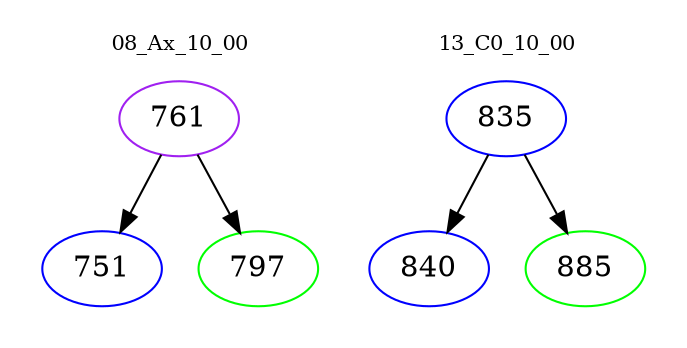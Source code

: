 digraph{
subgraph cluster_0 {
color = white
label = "08_Ax_10_00";
fontsize=10;
T0_761 [label="761", color="purple"]
T0_761 -> T0_751 [color="black"]
T0_751 [label="751", color="blue"]
T0_761 -> T0_797 [color="black"]
T0_797 [label="797", color="green"]
}
subgraph cluster_1 {
color = white
label = "13_C0_10_00";
fontsize=10;
T1_835 [label="835", color="blue"]
T1_835 -> T1_840 [color="black"]
T1_840 [label="840", color="blue"]
T1_835 -> T1_885 [color="black"]
T1_885 [label="885", color="green"]
}
}

